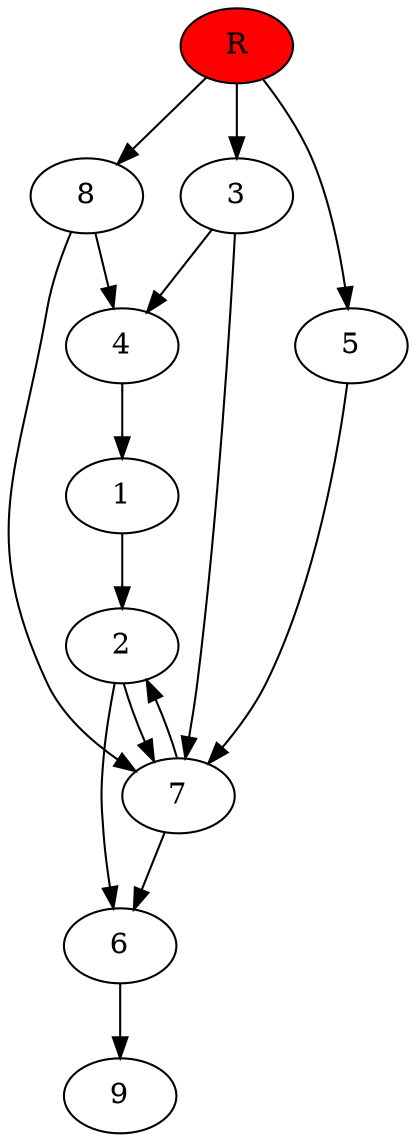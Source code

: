 digraph prb48774 {
	1
	2
	3
	4
	5
	6
	7
	8
	R [fillcolor="#ff0000" style=filled]
	1 -> 2
	2 -> 6
	2 -> 7
	3 -> 4
	3 -> 7
	4 -> 1
	5 -> 7
	6 -> 9
	7 -> 2
	7 -> 6
	8 -> 4
	8 -> 7
	R -> 3
	R -> 5
	R -> 8
}
